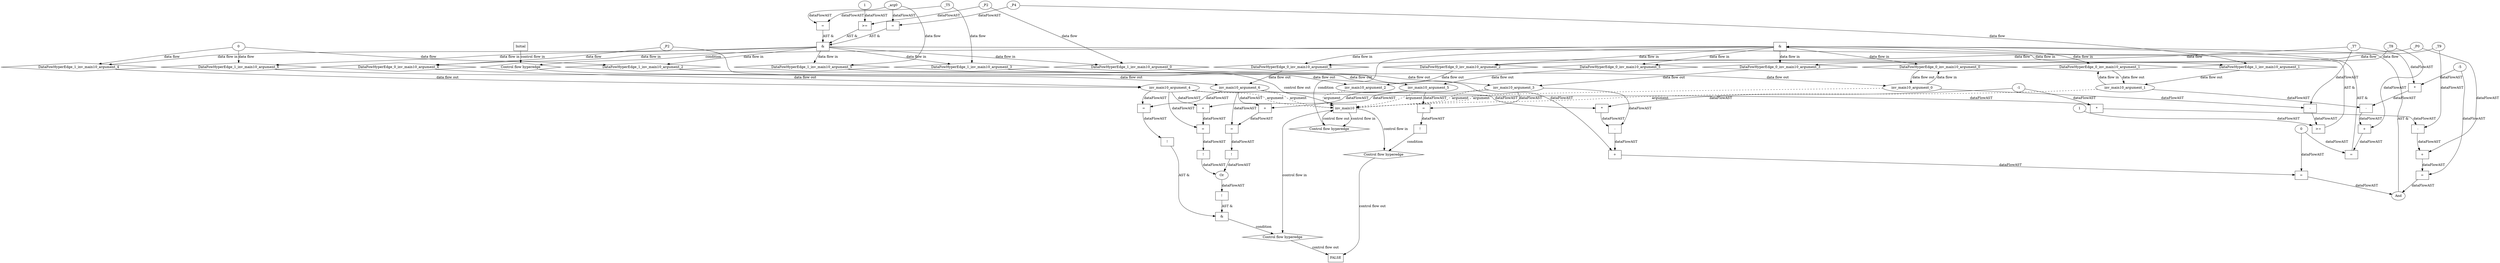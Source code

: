 digraph dag {
"inv_main10" [label="inv_main10" nodeName="inv_main10" class=cfn  shape="rect"];
FALSE [label="FALSE" nodeName=FALSE class=cfn  shape="rect"];
Initial [label="Initial" nodeName=Initial class=cfn  shape="rect"];
ControlFowHyperEdge_0 [label="Control flow hyperedge" nodeName=ControlFowHyperEdge_0 class=controlFlowHyperEdge shape="diamond"];
"inv_main10" -> ControlFowHyperEdge_0 [label="control flow in"]
ControlFowHyperEdge_0 -> "inv_main10" [label="control flow out"]
ControlFowHyperEdge_1 [label="Control flow hyperedge" nodeName=ControlFowHyperEdge_1 class=controlFlowHyperEdge shape="diamond"];
"Initial" -> ControlFowHyperEdge_1 [label="control flow in"]
ControlFowHyperEdge_1 -> "inv_main10" [label="control flow out"]
ControlFowHyperEdge_2 [label="Control flow hyperedge" nodeName=ControlFowHyperEdge_2 class=controlFlowHyperEdge shape="diamond"];
"inv_main10" -> ControlFowHyperEdge_2 [label="control flow in"]
ControlFowHyperEdge_2 -> "FALSE" [label="control flow out"]
ControlFowHyperEdge_3 [label="Control flow hyperedge" nodeName=ControlFowHyperEdge_3 class=controlFlowHyperEdge shape="diamond"];
"inv_main10" -> ControlFowHyperEdge_3 [label="control flow in"]
ControlFowHyperEdge_3 -> "FALSE" [label="control flow out"]
"inv_main10_argument_0" [label="inv_main10_argument_0" nodeName=argument0 class=argument  head="inv_main10" shape="oval"];
"inv_main10_argument_0" -> "inv_main10"[label="argument" style="dashed"]
"inv_main10_argument_1" [label="inv_main10_argument_1" nodeName=argument1 class=argument  head="inv_main10" shape="oval"];
"inv_main10_argument_1" -> "inv_main10"[label="argument" style="dashed"]
"inv_main10_argument_2" [label="inv_main10_argument_2" nodeName=argument2 class=argument  head="inv_main10" shape="oval"];
"inv_main10_argument_2" -> "inv_main10"[label="argument" style="dashed"]
"inv_main10_argument_3" [label="inv_main10_argument_3" nodeName=argument3 class=argument  head="inv_main10" shape="oval"];
"inv_main10_argument_3" -> "inv_main10"[label="argument" style="dashed"]
"inv_main10_argument_4" [label="inv_main10_argument_4" nodeName=argument4 class=argument  head="inv_main10" shape="oval"];
"inv_main10_argument_4" -> "inv_main10"[label="argument" style="dashed"]
"inv_main10_argument_5" [label="inv_main10_argument_5" nodeName=argument5 class=argument  head="inv_main10" shape="oval"];
"inv_main10_argument_5" -> "inv_main10"[label="argument" style="dashed"]
"inv_main10_argument_6" [label="inv_main10_argument_6" nodeName=argument6 class=argument  head="inv_main10" shape="oval"];
"inv_main10_argument_6" -> "inv_main10"[label="argument" style="dashed"]

"xxxinv_main10___inv_main10_0xxx_and" [label="&" nodeName="xxxinv_main10___inv_main10_0xxx_and" class=Operator shape="rect"];
"xxxinv_main10___inv_main10_0xxxguard_0_node_0" [label=">=" nodeName="xxxinv_main10___inv_main10_0xxxguard_0_node_0" class=Operator  shape="rect"];
"xxxinv_main10___inv_main10_0xxxguard_0_node_1" [label="-" nodeName="xxxinv_main10___inv_main10_0xxxguard_0_node_1" class= Operator shape="rect"];
"xxxinv_main10___inv_main10_0xxxguard_0_node_4" [label="1" nodeName="xxxinv_main10___inv_main10_0xxxguard_0_node_4" class=Literal ];
"xxxinv_main10___inv_main10_0xxxguard_0_node_1" -> "xxxinv_main10___inv_main10_0xxxguard_0_node_0"[label="dataFlowAST"]
"xxxinv_main10___inv_main10_0xxxguard_0_node_4" -> "xxxinv_main10___inv_main10_0xxxguard_0_node_0"[label="dataFlowAST"]
"inv_main10_argument_0" -> "xxxinv_main10___inv_main10_0xxxguard_0_node_1"[label="dataFlowAST"]
"xxxinv_main10___inv_main10_0xxxdataFlow1_node_0" -> "xxxinv_main10___inv_main10_0xxxguard_0_node_1"[label="dataFlowAST"]

"xxxinv_main10___inv_main10_0xxxguard_0_node_0" -> "xxxinv_main10___inv_main10_0xxx_and" [label="AST &"];
"xxxinv_main10___inv_main10_0xxxguard1_node_0" [label="And" nodeName="xxxinv_main10___inv_main10_0xxxguard1_node_0" class=Operator ];
"xxxinv_main10___inv_main10_0xxxguard1_node_1" [label="=" nodeName="xxxinv_main10___inv_main10_0xxxguard1_node_1" class=Operator  shape="rect"];
"xxxinv_main10___inv_main10_0xxxguard1_node_2" [label="+" nodeName="xxxinv_main10___inv_main10_0xxxguard1_node_2" class= Operator shape="rect"];
"xxxinv_main10___inv_main10_0xxxguard1_node_4" [label="-" nodeName="xxxinv_main10___inv_main10_0xxxguard1_node_4" class= Operator shape="rect"];
"xxxinv_main10___inv_main10_0xxxguard1_node_5" [label="*" nodeName="xxxinv_main10___inv_main10_0xxxguard1_node_5" class=Operator  shape="rect"];
"xxxinv_main10___inv_main10_0xxxguard1_node_6" [label="-1" nodeName="xxxinv_main10___inv_main10_0xxxguard1_node_6" class=Coeff ];
"xxxinv_main10___inv_main10_0xxxguard1_node_9" [label="-5" nodeName="xxxinv_main10___inv_main10_0xxxguard1_node_9" class=Literal ];
"xxxinv_main10___inv_main10_0xxxguard1_node_10" [label="=" nodeName="xxxinv_main10___inv_main10_0xxxguard1_node_10" class=Operator  shape="rect"];
"xxxinv_main10___inv_main10_0xxxguard1_node_11" [label="+" nodeName="xxxinv_main10___inv_main10_0xxxguard1_node_11" class= Operator shape="rect"];
"xxxinv_main10___inv_main10_0xxxguard1_node_13" [label="-" nodeName="xxxinv_main10___inv_main10_0xxxguard1_node_13" class= Operator shape="rect"];
"xxxinv_main10___inv_main10_0xxxguard1_node_14" [label="*" nodeName="xxxinv_main10___inv_main10_0xxxguard1_node_14" class=Operator  shape="rect"];
"xxxinv_main10___inv_main10_0xxxguard1_node_6" [label="-1" nodeName="xxxinv_main10___inv_main10_0xxxguard1_node_6" class=Coeff ];
"xxxinv_main10___inv_main10_0xxxguard1_node_18" [label="0" nodeName="xxxinv_main10___inv_main10_0xxxguard1_node_18" class=Literal ];
"xxxinv_main10___inv_main10_0xxxguard1_node_1" -> "xxxinv_main10___inv_main10_0xxxguard1_node_0"[label="dataFlowAST"]
"xxxinv_main10___inv_main10_0xxxguard1_node_10" -> "xxxinv_main10___inv_main10_0xxxguard1_node_0"[label="dataFlowAST"]
"xxxinv_main10___inv_main10_0xxxguard1_node_2" -> "xxxinv_main10___inv_main10_0xxxguard1_node_1"[label="dataFlowAST"]
"xxxinv_main10___inv_main10_0xxxguard1_node_9" -> "xxxinv_main10___inv_main10_0xxxguard1_node_1"[label="dataFlowAST"]
"xxxinv_main10___inv_main10_0xxxdataFlow_0_node_0" -> "xxxinv_main10___inv_main10_0xxxguard1_node_2"[label="dataFlowAST"]
"xxxinv_main10___inv_main10_0xxxguard1_node_4" -> "xxxinv_main10___inv_main10_0xxxguard1_node_2"[label="dataFlowAST"]
"xxxinv_main10___inv_main10_0xxxguard1_node_5" -> "xxxinv_main10___inv_main10_0xxxguard1_node_4"[label="dataFlowAST"]
"xxxinv_main10___inv_main10_0xxxdataFlow2_node_0" -> "xxxinv_main10___inv_main10_0xxxguard1_node_4"[label="dataFlowAST"]
"xxxinv_main10___inv_main10_0xxxguard1_node_6" -> "xxxinv_main10___inv_main10_0xxxguard1_node_5"[label="dataFlowAST"]
"inv_main10_argument_6" -> "xxxinv_main10___inv_main10_0xxxguard1_node_5"[label="dataFlowAST"]
"xxxinv_main10___inv_main10_0xxxguard1_node_11" -> "xxxinv_main10___inv_main10_0xxxguard1_node_10"[label="dataFlowAST"]
"xxxinv_main10___inv_main10_0xxxguard1_node_18" -> "xxxinv_main10___inv_main10_0xxxguard1_node_10"[label="dataFlowAST"]
"xxxinv_main10___inv_main10_0xxxdataFlow3_node_0" -> "xxxinv_main10___inv_main10_0xxxguard1_node_11"[label="dataFlowAST"]
"xxxinv_main10___inv_main10_0xxxguard1_node_13" -> "xxxinv_main10___inv_main10_0xxxguard1_node_11"[label="dataFlowAST"]
"xxxinv_main10___inv_main10_0xxxguard1_node_14" -> "xxxinv_main10___inv_main10_0xxxguard1_node_13"[label="dataFlowAST"]
"inv_main10_argument_3" -> "xxxinv_main10___inv_main10_0xxxguard1_node_13"[label="dataFlowAST"]
"xxxinv_main10___inv_main10_0xxxguard1_node_6" -> "xxxinv_main10___inv_main10_0xxxguard1_node_14"[label="dataFlowAST"]
"inv_main10_argument_4" -> "xxxinv_main10___inv_main10_0xxxguard1_node_14"[label="dataFlowAST"]

"xxxinv_main10___inv_main10_0xxxguard1_node_0" -> "xxxinv_main10___inv_main10_0xxx_and" [label="AST &"];
"xxxinv_main10___inv_main10_0xxxguard2_node_0" [label="=" nodeName="xxxinv_main10___inv_main10_0xxxguard2_node_0" class=Operator  shape="rect"];
"xxxinv_main10___inv_main10_0xxxguard2_node_1" [label="+" nodeName="xxxinv_main10___inv_main10_0xxxguard2_node_1" class= Operator shape="rect"];
"xxxinv_main10___inv_main10_0xxxguard2_node_3" [label="-" nodeName="xxxinv_main10___inv_main10_0xxxguard2_node_3" class= Operator shape="rect"];
"xxxinv_main10___inv_main10_0xxxguard2_node_4" [label="*" nodeName="xxxinv_main10___inv_main10_0xxxguard2_node_4" class=Operator  shape="rect"];
"xxxinv_main10___inv_main10_0xxxguard1_node_9" [label="-5" nodeName="xxxinv_main10___inv_main10_0xxxguard1_node_9" class=Coeff ];
"xxxinv_main10___inv_main10_0xxxguard2_node_1" -> "xxxinv_main10___inv_main10_0xxxguard2_node_0"[label="dataFlowAST"]
"xxxinv_main10___inv_main10_0xxxguard1_node_18" -> "xxxinv_main10___inv_main10_0xxxguard2_node_0"[label="dataFlowAST"]
"xxxinv_main10___inv_main10_0xxxdataFlow4_node_0" -> "xxxinv_main10___inv_main10_0xxxguard2_node_1"[label="dataFlowAST"]
"xxxinv_main10___inv_main10_0xxxguard2_node_3" -> "xxxinv_main10___inv_main10_0xxxguard2_node_1"[label="dataFlowAST"]
"xxxinv_main10___inv_main10_0xxxguard2_node_4" -> "xxxinv_main10___inv_main10_0xxxguard2_node_3"[label="dataFlowAST"]
"inv_main10_argument_1" -> "xxxinv_main10___inv_main10_0xxxguard2_node_3"[label="dataFlowAST"]
"xxxinv_main10___inv_main10_0xxxguard1_node_9" -> "xxxinv_main10___inv_main10_0xxxguard2_node_4"[label="dataFlowAST"]
"xxxinv_main10___inv_main10_0xxxdataFlow1_node_0" -> "xxxinv_main10___inv_main10_0xxxguard2_node_4"[label="dataFlowAST"]

"xxxinv_main10___inv_main10_0xxxguard2_node_0" -> "xxxinv_main10___inv_main10_0xxx_and" [label="AST &"];
"xxxinv_main10___inv_main10_0xxx_and" -> "ControlFowHyperEdge_0" [label="condition"];
"xxxinv_main10___inv_main10_0xxxdataFlow_0_node_0" [label="_P0" nodeName="xxxinv_main10___inv_main10_0xxxdataFlow_0_node_0" class=Constant ];

"xxxinv_main10___inv_main10_0xxxdataFlow_0_node_0" -> "DataFowHyperEdge_0_inv_main10_argument_6" [label="data flow"];
"xxxinv_main10___inv_main10_0xxxdataFlow1_node_0" [label="_T7" nodeName="xxxinv_main10___inv_main10_0xxxdataFlow1_node_0" class=Constant ];

"xxxinv_main10___inv_main10_0xxxdataFlow1_node_0" -> "DataFowHyperEdge_0_inv_main10_argument_2" [label="data flow"];
"xxxinv_main10___inv_main10_0xxxdataFlow2_node_0" [label="_T9" nodeName="xxxinv_main10___inv_main10_0xxxdataFlow2_node_0" class=Constant ];

"xxxinv_main10___inv_main10_0xxxdataFlow2_node_0" -> "DataFowHyperEdge_0_inv_main10_argument_5" [label="data flow"];
"xxxinv_main10___inv_main10_0xxxdataFlow3_node_0" [label="_P2" nodeName="xxxinv_main10___inv_main10_0xxxdataFlow3_node_0" class=Constant ];

"xxxinv_main10___inv_main10_0xxxdataFlow3_node_0" -> "DataFowHyperEdge_0_inv_main10_argument_4" [label="data flow"];
"xxxinv_main10___inv_main10_0xxxdataFlow4_node_0" [label="_T8" nodeName="xxxinv_main10___inv_main10_0xxxdataFlow4_node_0" class=Constant ];

"xxxinv_main10___inv_main10_0xxxdataFlow4_node_0" -> "DataFowHyperEdge_0_inv_main10_argument_3" [label="data flow"];
"xxxinv_main10___Initial_1xxx_and" [label="&" nodeName="xxxinv_main10___Initial_1xxx_and" class=Operator shape="rect"];
"xxxinv_main10___Initial_1xxxguard_0_node_0" [label=">=" nodeName="xxxinv_main10___Initial_1xxxguard_0_node_0" class=Operator  shape="rect"];
"xxxinv_main10___Initial_1xxxguard_0_node_2" [label="1" nodeName="xxxinv_main10___Initial_1xxxguard_0_node_2" class=Literal ];
"xxxinv_main10___Initial_1xxxdataFlow1_node_0" -> "xxxinv_main10___Initial_1xxxguard_0_node_0"[label="dataFlowAST"]
"xxxinv_main10___Initial_1xxxguard_0_node_2" -> "xxxinv_main10___Initial_1xxxguard_0_node_0"[label="dataFlowAST"]

"xxxinv_main10___Initial_1xxxguard_0_node_0" -> "xxxinv_main10___Initial_1xxx_and" [label="AST &"];
"xxxinv_main10___Initial_1xxxguard1_node_0" [label="=" nodeName="xxxinv_main10___Initial_1xxxguard1_node_0" class=Operator  shape="rect"];
"xxxinv_main10___Initial_1xxxdataFlow4_node_0" -> "xxxinv_main10___Initial_1xxxguard1_node_0"[label="dataFlowAST"]
"xxxinv_main10___Initial_1xxxdataFlow3_node_0" -> "xxxinv_main10___Initial_1xxxguard1_node_0"[label="dataFlowAST"]

"xxxinv_main10___Initial_1xxxguard1_node_0" -> "xxxinv_main10___Initial_1xxx_and" [label="AST &"];
"xxxinv_main10___Initial_1xxxguard2_node_0" [label="=" nodeName="xxxinv_main10___Initial_1xxxguard2_node_0" class=Operator  shape="rect"];
"xxxinv_main10___Initial_1xxxdataFlow6_node_0" -> "xxxinv_main10___Initial_1xxxguard2_node_0"[label="dataFlowAST"]
"xxxinv_main10___Initial_1xxxdataFlow3_node_0" -> "xxxinv_main10___Initial_1xxxguard2_node_0"[label="dataFlowAST"]

"xxxinv_main10___Initial_1xxxguard2_node_0" -> "xxxinv_main10___Initial_1xxx_and" [label="AST &"];
"xxxinv_main10___Initial_1xxx_and" -> "ControlFowHyperEdge_1" [label="condition"];
"xxxinv_main10___Initial_1xxxdataFlow_0_node_0" [label="0" nodeName="xxxinv_main10___Initial_1xxxdataFlow_0_node_0" class=Literal ];

"xxxinv_main10___Initial_1xxxdataFlow_0_node_0" -> "DataFowHyperEdge_1_inv_main10_argument_6" [label="data flow"];
"xxxinv_main10___Initial_1xxxdataFlow1_node_0" [label="_P2" nodeName="xxxinv_main10___Initial_1xxxdataFlow1_node_0" class=Constant ];

"xxxinv_main10___Initial_1xxxdataFlow1_node_0" -> "DataFowHyperEdge_1_inv_main10_argument_0" [label="data flow"];

"xxxinv_main10___Initial_1xxxdataFlow_0_node_0" -> "DataFowHyperEdge_1_inv_main10_argument_2" [label="data flow"];
"xxxinv_main10___Initial_1xxxdataFlow3_node_0" [label="_arg0" nodeName="xxxinv_main10___Initial_1xxxdataFlow3_node_0" class=Constant ];

"xxxinv_main10___Initial_1xxxdataFlow3_node_0" -> "DataFowHyperEdge_1_inv_main10_argument_5" [label="data flow"];
"xxxinv_main10___Initial_1xxxdataFlow4_node_0" [label="_P4" nodeName="xxxinv_main10___Initial_1xxxdataFlow4_node_0" class=Constant ];

"xxxinv_main10___Initial_1xxxdataFlow4_node_0" -> "DataFowHyperEdge_1_inv_main10_argument_1" [label="data flow"];

"xxxinv_main10___Initial_1xxxdataFlow_0_node_0" -> "DataFowHyperEdge_1_inv_main10_argument_4" [label="data flow"];
"xxxinv_main10___Initial_1xxxdataFlow6_node_0" [label="_T5" nodeName="xxxinv_main10___Initial_1xxxdataFlow6_node_0" class=Constant ];

"xxxinv_main10___Initial_1xxxdataFlow6_node_0" -> "DataFowHyperEdge_1_inv_main10_argument_3" [label="data flow"];
"xxxFALSE___inv_main10_2xxxguard_0_node_0" [label="!" nodeName="xxxFALSE___inv_main10_2xxxguard_0_node_0" class=Operator shape="rect"];
"xxxFALSE___inv_main10_2xxxguard_0_node_1" [label="=" nodeName="xxxFALSE___inv_main10_2xxxguard_0_node_1" class=Operator  shape="rect"];
"xxxFALSE___inv_main10_2xxxguard_0_node_1" -> "xxxFALSE___inv_main10_2xxxguard_0_node_0"[label="dataFlowAST"]
"inv_main10_argument_3" -> "xxxFALSE___inv_main10_2xxxguard_0_node_1"[label="dataFlowAST"]
"inv_main10_argument_5" -> "xxxFALSE___inv_main10_2xxxguard_0_node_1"[label="dataFlowAST"]

"xxxFALSE___inv_main10_2xxxguard_0_node_0" -> "ControlFowHyperEdge_2" [label="condition"];
"xxxFALSE___inv_main10_3xxx_and" [label="&" nodeName="xxxFALSE___inv_main10_3xxx_and" class=Operator shape="rect"];
"xxxFALSE___inv_main10_3xxxguard_0_node_0" [label="!" nodeName="xxxFALSE___inv_main10_3xxxguard_0_node_0" class=Operator shape="rect"];
"xxxFALSE___inv_main10_3xxxguard_0_node_1" [label="=" nodeName="xxxFALSE___inv_main10_3xxxguard_0_node_1" class=Operator  shape="rect"];
"xxxFALSE___inv_main10_3xxxguard_0_node_1" -> "xxxFALSE___inv_main10_3xxxguard_0_node_0"[label="dataFlowAST"]
"inv_main10_argument_4" -> "xxxFALSE___inv_main10_3xxxguard_0_node_1"[label="dataFlowAST"]
"inv_main10_argument_6" -> "xxxFALSE___inv_main10_3xxxguard_0_node_1"[label="dataFlowAST"]

"xxxFALSE___inv_main10_3xxxguard_0_node_0" -> "xxxFALSE___inv_main10_3xxx_and" [label="AST &"];
"xxxFALSE___inv_main10_3xxxguard1_node_0" [label="!" nodeName="xxxFALSE___inv_main10_3xxxguard1_node_0" class=Operator shape="rect"];
"xxxFALSE___inv_main10_3xxxguard1_node_1" [label="Or" nodeName="xxxFALSE___inv_main10_3xxxguard1_node_1" class=Operator ];
"xxxFALSE___inv_main10_3xxxguard1_node_2" [label="!" nodeName="xxxFALSE___inv_main10_3xxxguard1_node_2" class=Operator shape="rect"];
"xxxFALSE___inv_main10_3xxxguard1_node_3" [label="=" nodeName="xxxFALSE___inv_main10_3xxxguard1_node_3" class=Operator  shape="rect"];
"xxxFALSE___inv_main10_3xxxguard1_node_5" [label="+" nodeName="xxxFALSE___inv_main10_3xxxguard1_node_5" class= Operator shape="rect"];
"xxxFALSE___inv_main10_3xxxguard1_node_8" [label="!" nodeName="xxxFALSE___inv_main10_3xxxguard1_node_8" class=Operator shape="rect"];
"xxxFALSE___inv_main10_3xxxguard1_node_9" [label="=" nodeName="xxxFALSE___inv_main10_3xxxguard1_node_9" class=Operator  shape="rect"];
"xxxFALSE___inv_main10_3xxxguard1_node_11" [label="+" nodeName="xxxFALSE___inv_main10_3xxxguard1_node_11" class= Operator shape="rect"];
"xxxFALSE___inv_main10_3xxxguard1_node_1" -> "xxxFALSE___inv_main10_3xxxguard1_node_0"[label="dataFlowAST"]
"xxxFALSE___inv_main10_3xxxguard1_node_2" -> "xxxFALSE___inv_main10_3xxxguard1_node_1"[label="dataFlowAST"]
"xxxFALSE___inv_main10_3xxxguard1_node_8" -> "xxxFALSE___inv_main10_3xxxguard1_node_1"[label="dataFlowAST"]
"xxxFALSE___inv_main10_3xxxguard1_node_3" -> "xxxFALSE___inv_main10_3xxxguard1_node_2"[label="dataFlowAST"]
"inv_main10_argument_6" -> "xxxFALSE___inv_main10_3xxxguard1_node_3"[label="dataFlowAST"]
"xxxFALSE___inv_main10_3xxxguard1_node_5" -> "xxxFALSE___inv_main10_3xxxguard1_node_3"[label="dataFlowAST"]
"inv_main10_argument_6" -> "xxxFALSE___inv_main10_3xxxguard1_node_5"[label="dataFlowAST"]
"inv_main10_argument_5" -> "xxxFALSE___inv_main10_3xxxguard1_node_5"[label="dataFlowAST"]
"xxxFALSE___inv_main10_3xxxguard1_node_9" -> "xxxFALSE___inv_main10_3xxxguard1_node_8"[label="dataFlowAST"]
"inv_main10_argument_4" -> "xxxFALSE___inv_main10_3xxxguard1_node_9"[label="dataFlowAST"]
"xxxFALSE___inv_main10_3xxxguard1_node_11" -> "xxxFALSE___inv_main10_3xxxguard1_node_9"[label="dataFlowAST"]
"inv_main10_argument_4" -> "xxxFALSE___inv_main10_3xxxguard1_node_11"[label="dataFlowAST"]
"inv_main10_argument_3" -> "xxxFALSE___inv_main10_3xxxguard1_node_11"[label="dataFlowAST"]

"xxxFALSE___inv_main10_3xxxguard1_node_0" -> "xxxFALSE___inv_main10_3xxx_and" [label="AST &"];
"xxxFALSE___inv_main10_3xxx_and" -> "ControlFowHyperEdge_3" [label="condition"];
"DataFowHyperEdge_0_inv_main10_argument_0" [label="DataFowHyperEdge_0_inv_main10_argument_0" nodeName="DataFowHyperEdge_0_inv_main10_argument_0" class=DataFlowHyperedge shape="diamond"];
"DataFowHyperEdge_0_inv_main10_argument_0" -> "inv_main10_argument_0"[label="data flow out"]
"xxxinv_main10___inv_main10_0xxx_and" -> "DataFowHyperEdge_0_inv_main10_argument_0"[label="data flow in"]
"DataFowHyperEdge_0_inv_main10_argument_1" [label="DataFowHyperEdge_0_inv_main10_argument_1" nodeName="DataFowHyperEdge_0_inv_main10_argument_1" class=DataFlowHyperedge shape="diamond"];
"DataFowHyperEdge_0_inv_main10_argument_1" -> "inv_main10_argument_1"[label="data flow out"]
"xxxinv_main10___inv_main10_0xxx_and" -> "DataFowHyperEdge_0_inv_main10_argument_1"[label="data flow in"]
"DataFowHyperEdge_0_inv_main10_argument_2" [label="DataFowHyperEdge_0_inv_main10_argument_2" nodeName="DataFowHyperEdge_0_inv_main10_argument_2" class=DataFlowHyperedge shape="diamond"];
"DataFowHyperEdge_0_inv_main10_argument_2" -> "inv_main10_argument_2"[label="data flow out"]
"xxxinv_main10___inv_main10_0xxx_and" -> "DataFowHyperEdge_0_inv_main10_argument_2"[label="data flow in"]
"DataFowHyperEdge_0_inv_main10_argument_3" [label="DataFowHyperEdge_0_inv_main10_argument_3" nodeName="DataFowHyperEdge_0_inv_main10_argument_3" class=DataFlowHyperedge shape="diamond"];
"DataFowHyperEdge_0_inv_main10_argument_3" -> "inv_main10_argument_3"[label="data flow out"]
"xxxinv_main10___inv_main10_0xxx_and" -> "DataFowHyperEdge_0_inv_main10_argument_3"[label="data flow in"]
"DataFowHyperEdge_0_inv_main10_argument_4" [label="DataFowHyperEdge_0_inv_main10_argument_4" nodeName="DataFowHyperEdge_0_inv_main10_argument_4" class=DataFlowHyperedge shape="diamond"];
"DataFowHyperEdge_0_inv_main10_argument_4" -> "inv_main10_argument_4"[label="data flow out"]
"xxxinv_main10___inv_main10_0xxx_and" -> "DataFowHyperEdge_0_inv_main10_argument_4"[label="data flow in"]
"DataFowHyperEdge_0_inv_main10_argument_5" [label="DataFowHyperEdge_0_inv_main10_argument_5" nodeName="DataFowHyperEdge_0_inv_main10_argument_5" class=DataFlowHyperedge shape="diamond"];
"DataFowHyperEdge_0_inv_main10_argument_5" -> "inv_main10_argument_5"[label="data flow out"]
"xxxinv_main10___inv_main10_0xxx_and" -> "DataFowHyperEdge_0_inv_main10_argument_5"[label="data flow in"]
"DataFowHyperEdge_0_inv_main10_argument_6" [label="DataFowHyperEdge_0_inv_main10_argument_6" nodeName="DataFowHyperEdge_0_inv_main10_argument_6" class=DataFlowHyperedge shape="diamond"];
"DataFowHyperEdge_0_inv_main10_argument_6" -> "inv_main10_argument_6"[label="data flow out"]
"xxxinv_main10___inv_main10_0xxx_and" -> "DataFowHyperEdge_0_inv_main10_argument_6"[label="data flow in"]
"DataFowHyperEdge_1_inv_main10_argument_0" [label="DataFowHyperEdge_1_inv_main10_argument_0" nodeName="DataFowHyperEdge_1_inv_main10_argument_0" class=DataFlowHyperedge shape="diamond"];
"DataFowHyperEdge_1_inv_main10_argument_0" -> "inv_main10_argument_0"[label="data flow out"]
"xxxinv_main10___Initial_1xxx_and" -> "DataFowHyperEdge_1_inv_main10_argument_0"[label="data flow in"]
"DataFowHyperEdge_1_inv_main10_argument_1" [label="DataFowHyperEdge_1_inv_main10_argument_1" nodeName="DataFowHyperEdge_1_inv_main10_argument_1" class=DataFlowHyperedge shape="diamond"];
"DataFowHyperEdge_1_inv_main10_argument_1" -> "inv_main10_argument_1"[label="data flow out"]
"xxxinv_main10___Initial_1xxx_and" -> "DataFowHyperEdge_1_inv_main10_argument_1"[label="data flow in"]
"DataFowHyperEdge_1_inv_main10_argument_2" [label="DataFowHyperEdge_1_inv_main10_argument_2" nodeName="DataFowHyperEdge_1_inv_main10_argument_2" class=DataFlowHyperedge shape="diamond"];
"DataFowHyperEdge_1_inv_main10_argument_2" -> "inv_main10_argument_2"[label="data flow out"]
"xxxinv_main10___Initial_1xxx_and" -> "DataFowHyperEdge_1_inv_main10_argument_2"[label="data flow in"]
"DataFowHyperEdge_1_inv_main10_argument_3" [label="DataFowHyperEdge_1_inv_main10_argument_3" nodeName="DataFowHyperEdge_1_inv_main10_argument_3" class=DataFlowHyperedge shape="diamond"];
"DataFowHyperEdge_1_inv_main10_argument_3" -> "inv_main10_argument_3"[label="data flow out"]
"xxxinv_main10___Initial_1xxx_and" -> "DataFowHyperEdge_1_inv_main10_argument_3"[label="data flow in"]
"DataFowHyperEdge_1_inv_main10_argument_4" [label="DataFowHyperEdge_1_inv_main10_argument_4" nodeName="DataFowHyperEdge_1_inv_main10_argument_4" class=DataFlowHyperedge shape="diamond"];
"DataFowHyperEdge_1_inv_main10_argument_4" -> "inv_main10_argument_4"[label="data flow out"]
"xxxinv_main10___Initial_1xxx_and" -> "DataFowHyperEdge_1_inv_main10_argument_4"[label="data flow in"]
"DataFowHyperEdge_1_inv_main10_argument_5" [label="DataFowHyperEdge_1_inv_main10_argument_5" nodeName="DataFowHyperEdge_1_inv_main10_argument_5" class=DataFlowHyperedge shape="diamond"];
"DataFowHyperEdge_1_inv_main10_argument_5" -> "inv_main10_argument_5"[label="data flow out"]
"xxxinv_main10___Initial_1xxx_and" -> "DataFowHyperEdge_1_inv_main10_argument_5"[label="data flow in"]
"DataFowHyperEdge_1_inv_main10_argument_6" [label="DataFowHyperEdge_1_inv_main10_argument_6" nodeName="DataFowHyperEdge_1_inv_main10_argument_6" class=DataFlowHyperedge shape="diamond"];
"DataFowHyperEdge_1_inv_main10_argument_6" -> "inv_main10_argument_6"[label="data flow out"]
"xxxinv_main10___Initial_1xxx_and" -> "DataFowHyperEdge_1_inv_main10_argument_6"[label="data flow in"]
"inv_main10_argument_0" -> "DataFowHyperEdge_0_inv_main10_argument_0"[label="data flow in"]
"inv_main10_argument_1" -> "DataFowHyperEdge_0_inv_main10_argument_1"[label="data flow in"]




}
